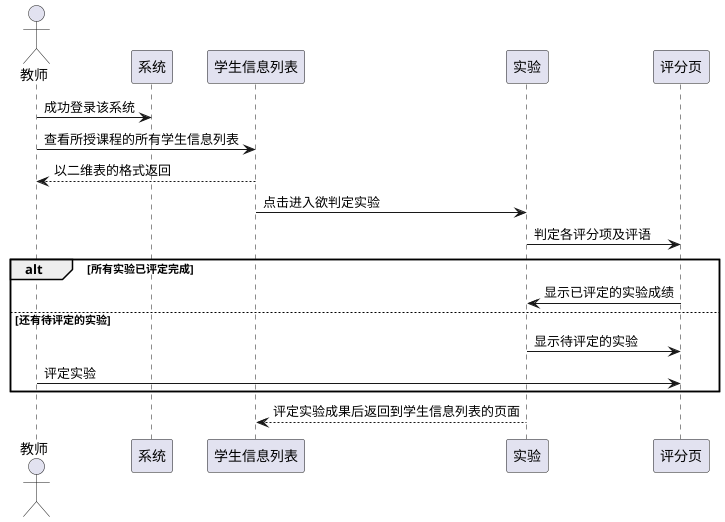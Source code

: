 @startuml
actor 教师
教师 -> 系统: 成功登录该系统
教师 -> 学生信息列表:查看所授课程的所有学生信息列表
学生信息列表 --> 教师:以二维表的格式返回
学生信息列表 -> 实验:点击进入欲判定实验
实验 ->评分页:判定各评分项及评语

alt 所有实验已评定完成
评分页 ->实验: 显示已评定的实验成绩
else 还有待评定的实验
实验 ->评分页: 显示待评定的实验
教师-> 评分页: 评定实验
end
实验 --> 学生信息列表:评定实验成果后返回到学生信息列表的页面

@enduml